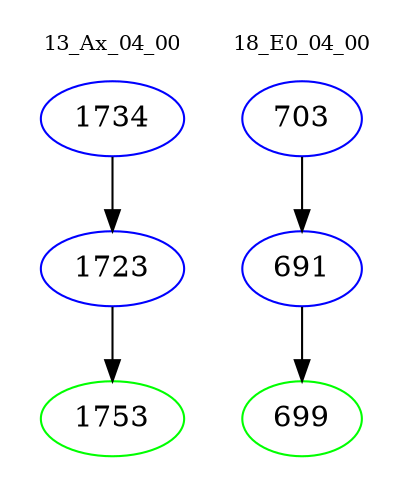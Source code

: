 digraph{
subgraph cluster_0 {
color = white
label = "13_Ax_04_00";
fontsize=10;
T0_1734 [label="1734", color="blue"]
T0_1734 -> T0_1723 [color="black"]
T0_1723 [label="1723", color="blue"]
T0_1723 -> T0_1753 [color="black"]
T0_1753 [label="1753", color="green"]
}
subgraph cluster_1 {
color = white
label = "18_E0_04_00";
fontsize=10;
T1_703 [label="703", color="blue"]
T1_703 -> T1_691 [color="black"]
T1_691 [label="691", color="blue"]
T1_691 -> T1_699 [color="black"]
T1_699 [label="699", color="green"]
}
}
